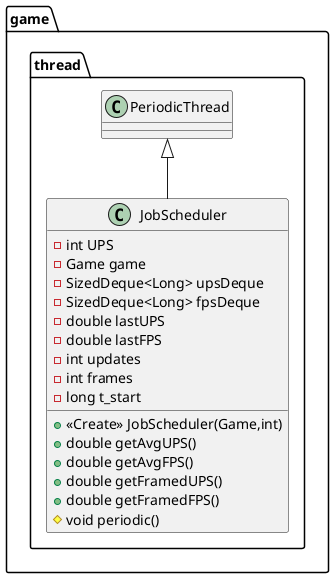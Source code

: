 @startuml
class game.thread.JobScheduler {
- int UPS
- Game game
- SizedDeque<Long> upsDeque
- SizedDeque<Long> fpsDeque
- double lastUPS
- double lastFPS
- int updates
- int frames
- long t_start
+ <<Create>> JobScheduler(Game,int)
+ double getAvgUPS()
+ double getAvgFPS()
+ double getFramedUPS()
+ double getFramedFPS()
# void periodic()
}




game.thread.PeriodicThread <|-- game.thread.JobScheduler
@enduml